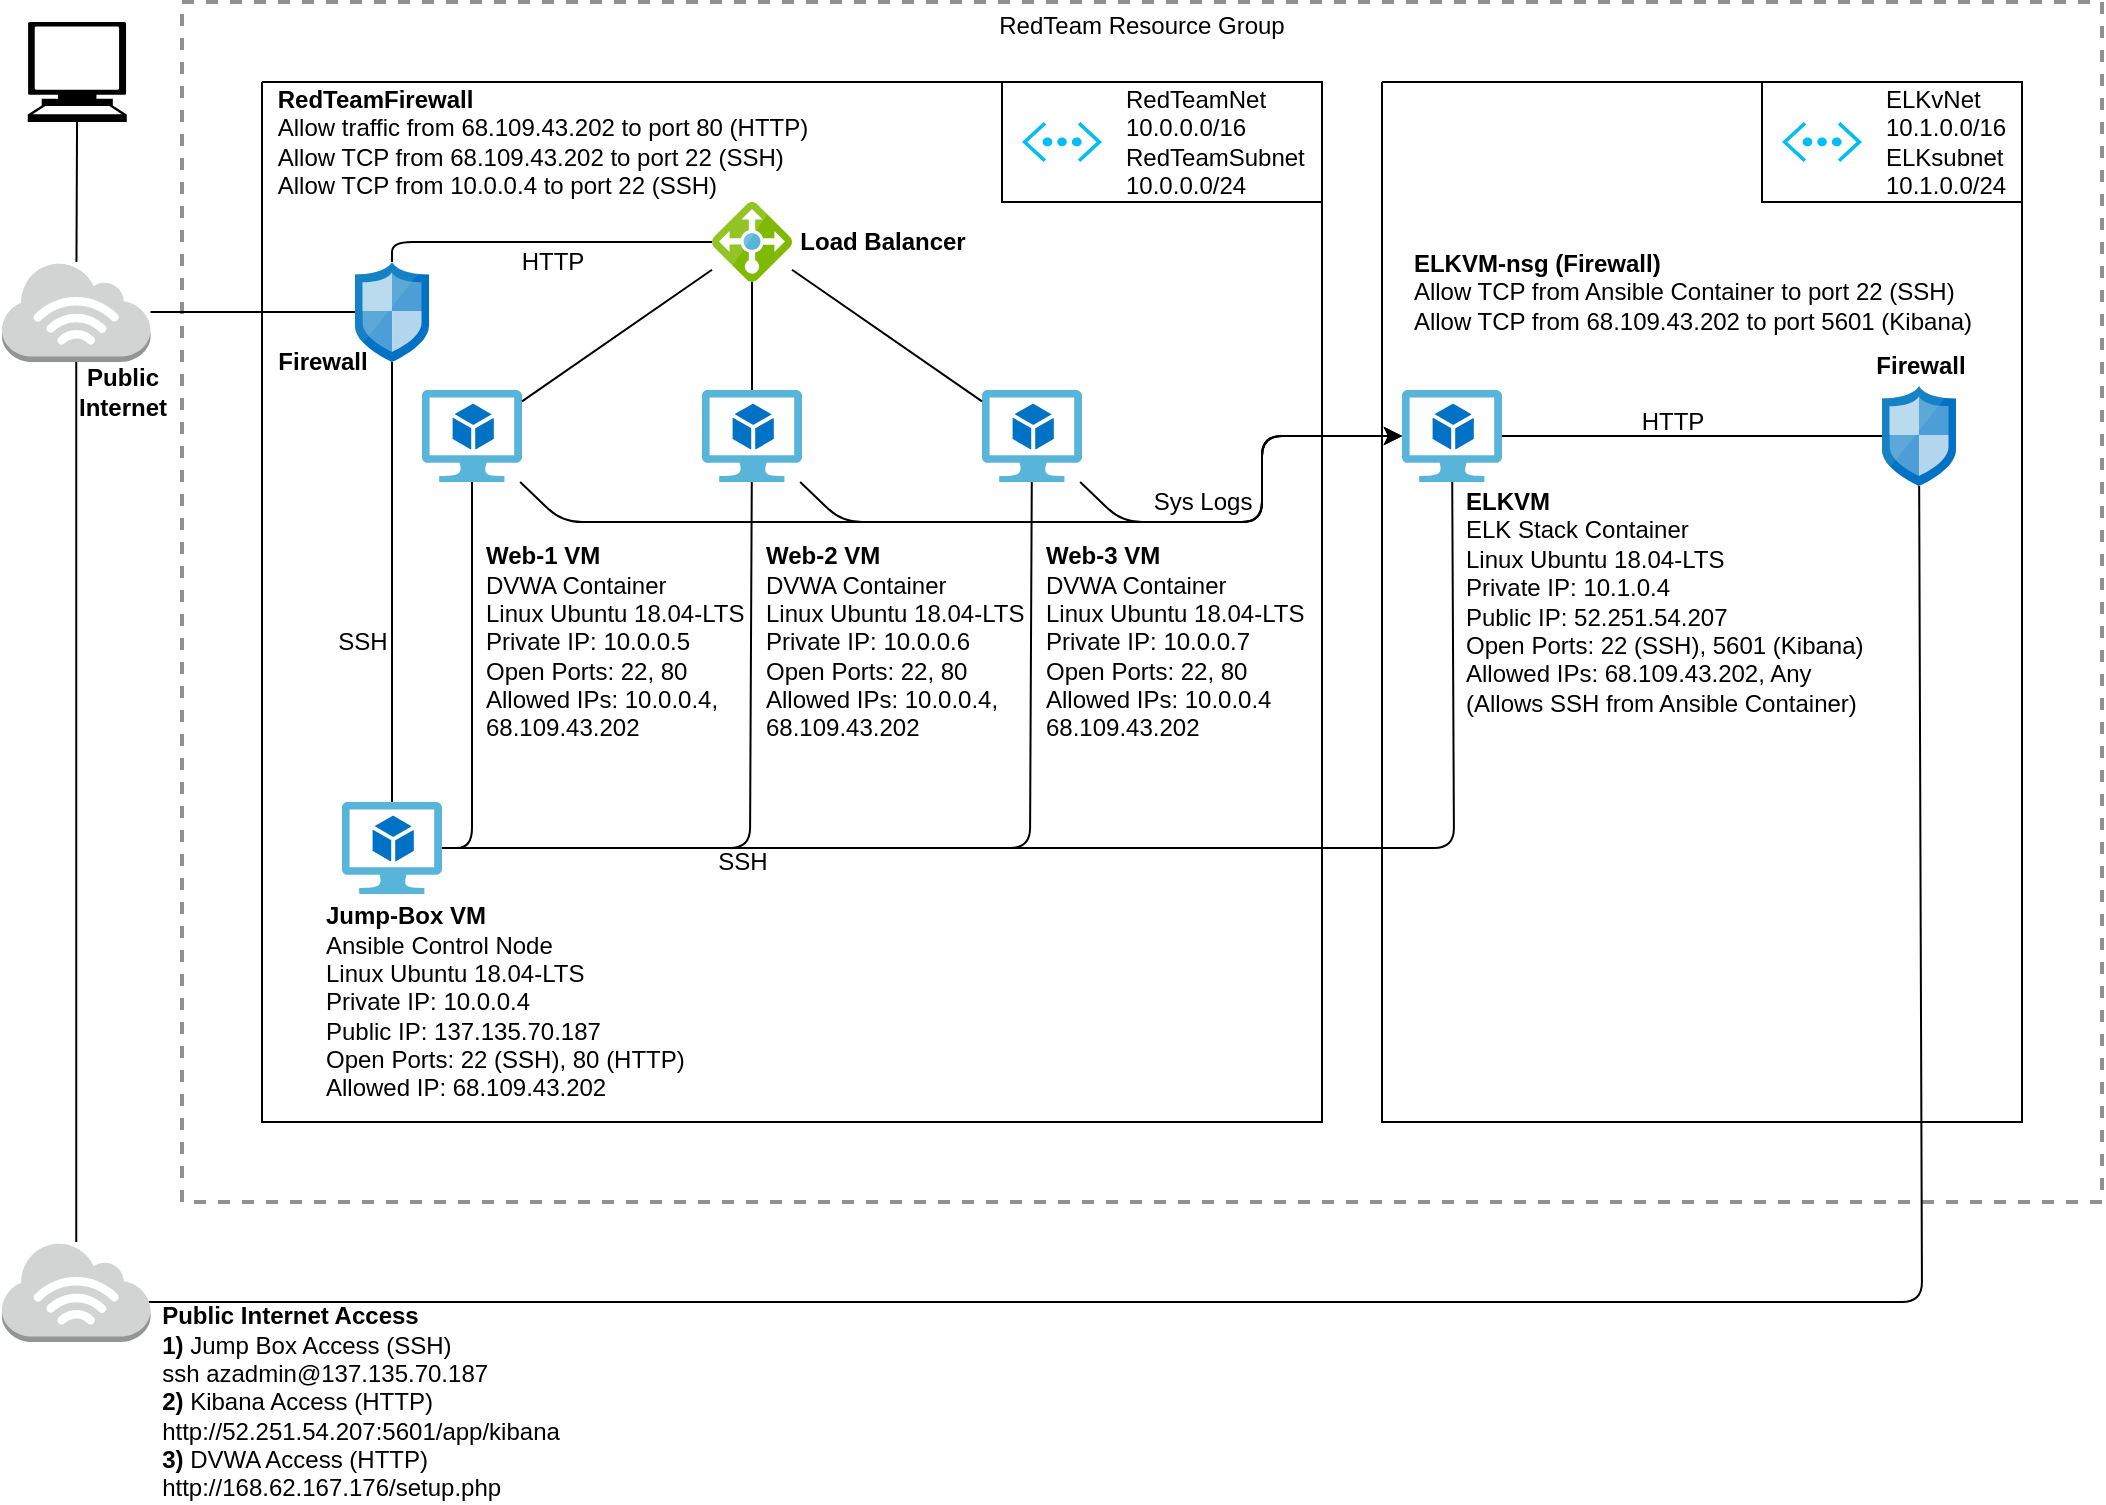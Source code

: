 <mxfile version="14.7.0" type="device"><diagram id="2-i9iZ3i_ScN9-UxwfhD" name="Page-1"><mxGraphModel dx="1918" dy="635" grid="0" gridSize="10" guides="1" tooltips="1" connect="1" arrows="1" fold="1" page="1" pageScale="1" pageWidth="1100" pageHeight="850" math="0" shadow="0"><root><mxCell id="0"/><mxCell id="1" parent="0"/><mxCell id="NzFTrMIxZIC8dfDFikA0-6" value="" style="outlineConnect=0;dashed=0;verticalLabelPosition=bottom;verticalAlign=top;align=center;html=1;shape=mxgraph.aws3.internet_3;fillColor=#D2D3D3;gradientColor=none;" parent="1" vertex="1"><mxGeometry x="30" y="170" width="74.25" height="50" as="geometry"/></mxCell><mxCell id="NzFTrMIxZIC8dfDFikA0-7" value="" style="shape=mxgraph.signs.tech.computer;html=1;pointerEvents=1;fillColor=#000000;strokeColor=none;verticalLabelPosition=bottom;verticalAlign=top;align=center;" parent="1" vertex="1"><mxGeometry x="42.88" y="50" width="49.5" height="50" as="geometry"/></mxCell><mxCell id="NzFTrMIxZIC8dfDFikA0-9" value="RedTeam Resource Group" style="fontStyle=0;verticalAlign=top;align=center;spacingTop=-2;fillColor=none;rounded=0;whiteSpace=wrap;html=1;strokeColor=#919191;strokeWidth=2;dashed=1;container=1;collapsible=0;expand=0;recursiveResize=0;" parent="1" vertex="1"><mxGeometry x="120" y="40" width="960" height="600" as="geometry"/></mxCell><mxCell id="h2SWSbTowbgzhVK2R2Ol-2" value="&lt;div style=&quot;text-align: left&quot;&gt;&lt;b&gt;ELKVM-nsg (Firewall)&lt;/b&gt;&lt;/div&gt;&lt;div style=&quot;text-align: left&quot;&gt;Allow TCP from Ansible Container to port 22 (SSH)&lt;/div&gt;&lt;div style=&quot;text-align: left&quot;&gt;&lt;span&gt;Allow TCP from&amp;nbsp;&lt;/span&gt;&lt;span&gt;68.109.43.202 to port 5601 (Kibana)&lt;/span&gt;&lt;/div&gt;" style="text;html=1;align=center;verticalAlign=middle;resizable=0;points=[];autosize=1;strokeColor=none;" parent="NzFTrMIxZIC8dfDFikA0-9" vertex="1"><mxGeometry x="610" y="120" width="290" height="50" as="geometry"/></mxCell><mxCell id="fjiJF1bAiwHBw4QYhQBN-2" value="&lt;b&gt;Jump-Box VM&lt;br&gt;&lt;/b&gt;Ansible Control Node&lt;br&gt;Linux Ubuntu 18.04-LTS&lt;br&gt;Private IP: 10.0.0.4&lt;br&gt;Public IP: 137.135.70.187&lt;br&gt;Open Ports: 22 (SSH), 80 (HTTP)&lt;br&gt;Allowed IP: 68.109.43.202" style="text;html=1;align=left;verticalAlign=middle;resizable=0;points=[];autosize=1;strokeColor=none;" parent="NzFTrMIxZIC8dfDFikA0-9" vertex="1"><mxGeometry x="70" y="450" width="200" height="100" as="geometry"/></mxCell><mxCell id="NzFTrMIxZIC8dfDFikA0-2" value="" style="aspect=fixed;html=1;points=[];align=center;image;fontSize=12;image=img/lib/mscae/Virtual_Machine_2.svg;" parent="NzFTrMIxZIC8dfDFikA0-9" vertex="1"><mxGeometry x="80" y="400" width="50" height="46" as="geometry"/></mxCell><mxCell id="h2SWSbTowbgzhVK2R2Ol-1" value="&lt;div style=&quot;text-align: left&quot;&gt;&lt;b&gt;RedTeamFirewall&lt;/b&gt;&lt;/div&gt;&lt;div style=&quot;text-align: left&quot;&gt;&lt;span&gt;Allow traffic from&amp;nbsp;&lt;/span&gt;&lt;span&gt;68.109.43.202 to port 80 (HTTP)&lt;/span&gt;&lt;br&gt;&lt;/div&gt;&lt;div style=&quot;text-align: left&quot;&gt;&lt;span&gt;Allow TCP from&amp;nbsp;&lt;/span&gt;&lt;span&gt;68.109.43.202 to port 22 (SSH)&lt;/span&gt;&lt;/div&gt;&lt;div style=&quot;text-align: left&quot;&gt;&lt;div&gt;&lt;span&gt;Allow TCP from 10.0.0.4 to port 22 (SSH)&lt;/span&gt;&lt;/div&gt;&lt;/div&gt;" style="text;html=1;align=center;verticalAlign=middle;resizable=0;points=[];autosize=1;strokeColor=none;" parent="NzFTrMIxZIC8dfDFikA0-9" vertex="1"><mxGeometry x="40" y="40" width="280" height="60" as="geometry"/></mxCell><mxCell id="9mi19MpmrmeMsExCPRIa-11" value="" style="aspect=fixed;html=1;points=[];align=center;image;fontSize=12;image=img/lib/mscae/Virtual_Machine_2.svg;" parent="NzFTrMIxZIC8dfDFikA0-9" vertex="1"><mxGeometry x="610" y="194" width="50" height="46" as="geometry"/></mxCell><mxCell id="9mi19MpmrmeMsExCPRIa-18" value="" style="endArrow=none;html=1;" parent="NzFTrMIxZIC8dfDFikA0-9" source="NzFTrMIxZIC8dfDFikA0-2" target="9mi19MpmrmeMsExCPRIa-11" edge="1"><mxGeometry width="50" height="50" relative="1" as="geometry"><mxPoint x="210" y="250" as="sourcePoint"/><mxPoint x="260" y="200" as="targetPoint"/><Array as="points"><mxPoint x="636" y="423"/></Array></mxGeometry></mxCell><mxCell id="fjiJF1bAiwHBw4QYhQBN-4" value="&lt;b&gt;ELKVM&lt;br&gt;&lt;/b&gt;ELK Stack Container&lt;br&gt;Linux Ubuntu 18.04-LTS&lt;br&gt;Private IP: 10.1.0.4&lt;br&gt;Public IP:&amp;nbsp;52.251.54.207&lt;br&gt;Open Ports: 22 (SSH), 5601 (Kibana)&lt;br&gt;Allowed IPs: 68.109.43.202, Any&lt;br&gt;(Allows SSH from Ansible Container)" style="text;html=1;align=left;verticalAlign=middle;resizable=0;points=[];autosize=1;strokeColor=none;" parent="NzFTrMIxZIC8dfDFikA0-9" vertex="1"><mxGeometry x="640" y="240" width="210" height="120" as="geometry"/></mxCell><mxCell id="9mi19MpmrmeMsExCPRIa-6" value="" style="aspect=fixed;html=1;points=[];align=center;image;fontSize=12;image=img/lib/mscae/Virtual_Machine_2.svg;" parent="NzFTrMIxZIC8dfDFikA0-9" vertex="1"><mxGeometry x="120" y="194" width="50" height="46" as="geometry"/></mxCell><mxCell id="9mi19MpmrmeMsExCPRIa-19" value="" style="endArrow=none;html=1;" parent="NzFTrMIxZIC8dfDFikA0-9" source="NzFTrMIxZIC8dfDFikA0-2" target="9mi19MpmrmeMsExCPRIa-6" edge="1"><mxGeometry width="50" height="50" relative="1" as="geometry"><mxPoint x="260" y="180" as="sourcePoint"/><mxPoint x="310" y="130" as="targetPoint"/><Array as="points"><mxPoint x="145" y="423"/></Array></mxGeometry></mxCell><mxCell id="9mi19MpmrmeMsExCPRIa-7" value="" style="aspect=fixed;html=1;points=[];align=center;image;fontSize=12;image=img/lib/mscae/Virtual_Machine_2.svg;" parent="NzFTrMIxZIC8dfDFikA0-9" vertex="1"><mxGeometry x="260" y="194" width="50" height="46" as="geometry"/></mxCell><mxCell id="9mi19MpmrmeMsExCPRIa-20" value="" style="endArrow=none;html=1;" parent="NzFTrMIxZIC8dfDFikA0-9" source="NzFTrMIxZIC8dfDFikA0-2" target="9mi19MpmrmeMsExCPRIa-7" edge="1"><mxGeometry width="50" height="50" relative="1" as="geometry"><mxPoint x="260" y="180" as="sourcePoint"/><mxPoint x="310" y="130" as="targetPoint"/><Array as="points"><mxPoint x="284" y="423"/></Array></mxGeometry></mxCell><mxCell id="a8-B3yXFu3NnPWNg46t4-10" value="" style="rounded=0;whiteSpace=wrap;html=1;shadow=0;" parent="NzFTrMIxZIC8dfDFikA0-9" vertex="1"><mxGeometry x="410" y="40" width="160" height="60" as="geometry"/></mxCell><mxCell id="h2SWSbTowbgzhVK2R2Ol-8" value="&lt;div&gt;RedTeamNet&lt;/div&gt;&lt;div&gt;10.0.0.0/16&lt;/div&gt;&lt;div&gt;RedTeamSubnet&lt;/div&gt;&lt;div&gt;10.0.0.0/24&lt;/div&gt;" style="text;html=1;align=left;verticalAlign=middle;resizable=0;points=[];autosize=1;strokeColor=none;" parent="NzFTrMIxZIC8dfDFikA0-9" vertex="1"><mxGeometry x="470" y="40" width="100" height="60" as="geometry"/></mxCell><mxCell id="a8-B3yXFu3NnPWNg46t4-12" value="" style="rounded=0;whiteSpace=wrap;html=1;shadow=0;" parent="NzFTrMIxZIC8dfDFikA0-9" vertex="1"><mxGeometry x="790" y="40" width="130" height="60" as="geometry"/></mxCell><mxCell id="h2SWSbTowbgzhVK2R2Ol-7" value="&lt;div&gt;ELKvNet&lt;/div&gt;&lt;div&gt;10.1.0.0/16&lt;/div&gt;&lt;div&gt;ELKsubnet&lt;/div&gt;&lt;div&gt;10.1.0.0/24&lt;/div&gt;" style="text;html=1;align=left;verticalAlign=middle;resizable=0;points=[];autosize=1;strokeColor=none;" parent="NzFTrMIxZIC8dfDFikA0-9" vertex="1"><mxGeometry x="850" y="40" width="80" height="60" as="geometry"/></mxCell><mxCell id="fjiJF1bAiwHBw4QYhQBN-3" value="&lt;b&gt;Web-1 VM&lt;br&gt;&lt;/b&gt;DVWA Container&lt;br&gt;Linux Ubuntu 18.04-LTS&lt;br&gt;Private IP: 10.0.0.5&lt;br&gt;Open Ports: 22, 80&lt;br&gt;Allowed IPs: 10.0.0.4,&lt;br&gt;68.109.43.202" style="text;html=1;align=left;verticalAlign=middle;resizable=0;points=[];autosize=1;strokeColor=none;" parent="NzFTrMIxZIC8dfDFikA0-9" vertex="1"><mxGeometry x="150" y="270" width="140" height="100" as="geometry"/></mxCell><mxCell id="a8-B3yXFu3NnPWNg46t4-23" value="" style="endArrow=classic;html=1;" parent="NzFTrMIxZIC8dfDFikA0-9" source="9mi19MpmrmeMsExCPRIa-6" target="9mi19MpmrmeMsExCPRIa-11" edge="1"><mxGeometry width="50" height="50" relative="1" as="geometry"><mxPoint x="790" y="350" as="sourcePoint"/><mxPoint x="840" y="300" as="targetPoint"/><Array as="points"><mxPoint x="190" y="260"/><mxPoint x="540" y="260"/><mxPoint x="540" y="217"/></Array></mxGeometry></mxCell><mxCell id="a8-B3yXFu3NnPWNg46t4-24" value="" style="endArrow=classic;html=1;" parent="NzFTrMIxZIC8dfDFikA0-9" source="9mi19MpmrmeMsExCPRIa-7" target="9mi19MpmrmeMsExCPRIa-11" edge="1"><mxGeometry width="50" height="50" relative="1" as="geometry"><mxPoint x="790" y="350" as="sourcePoint"/><mxPoint x="840" y="300" as="targetPoint"/><Array as="points"><mxPoint x="330" y="260"/><mxPoint x="540" y="260"/><mxPoint x="540" y="217"/></Array></mxGeometry></mxCell><mxCell id="a8-B3yXFu3NnPWNg46t4-26" value="Sys Logs" style="text;html=1;align=center;verticalAlign=middle;resizable=0;points=[];autosize=1;strokeColor=none;" parent="NzFTrMIxZIC8dfDFikA0-9" vertex="1"><mxGeometry x="480" y="240" width="60" height="20" as="geometry"/></mxCell><mxCell id="fjiJF1bAiwHBw4QYhQBN-5" value="&lt;b&gt;Web-2 VM&lt;br&gt;&lt;/b&gt;DVWA Container&lt;br&gt;Linux Ubuntu 18.04-LTS&lt;br&gt;Private IP: 10.0.0.6&lt;br&gt;Open Ports: 22, 80&lt;br&gt;Allowed IPs: 10.0.0.4,&lt;br&gt;68.109.43.202" style="text;html=1;align=left;verticalAlign=middle;resizable=0;points=[];autosize=1;strokeColor=none;" parent="NzFTrMIxZIC8dfDFikA0-9" vertex="1"><mxGeometry x="290" y="270" width="140" height="100" as="geometry"/></mxCell><mxCell id="rxrxPjwekxT3qCK51eqC-1" value="&lt;b&gt;Load Balancer&lt;/b&gt;" style="text;html=1;align=center;verticalAlign=middle;resizable=0;points=[];autosize=1;strokeColor=none;" vertex="1" parent="NzFTrMIxZIC8dfDFikA0-9"><mxGeometry x="300" y="110" width="100" height="20" as="geometry"/></mxCell><mxCell id="9mi19MpmrmeMsExCPRIa-2" value="" style="swimlane;startSize=0;" parent="1" vertex="1"><mxGeometry x="720" y="80" width="320" height="520" as="geometry"/></mxCell><mxCell id="9mi19MpmrmeMsExCPRIa-10" value="" style="aspect=fixed;html=1;points=[];align=center;image;fontSize=12;image=img/lib/mscae/Network_Security_Groups_Classic.svg;" parent="9mi19MpmrmeMsExCPRIa-2" vertex="1"><mxGeometry x="250" y="152" width="37" height="50" as="geometry"/></mxCell><mxCell id="a8-B3yXFu3NnPWNg46t4-4" value="&lt;b&gt;Firewall&lt;/b&gt;" style="text;html=1;align=center;verticalAlign=middle;resizable=0;points=[];autosize=1;strokeColor=none;" parent="9mi19MpmrmeMsExCPRIa-2" vertex="1"><mxGeometry x="238.5" y="132" width="60" height="20" as="geometry"/></mxCell><mxCell id="NzFTrMIxZIC8dfDFikA0-8" value="" style="verticalLabelPosition=bottom;html=1;verticalAlign=top;align=center;strokeColor=none;fillColor=#00BEF2;shape=mxgraph.azure.virtual_network;pointerEvents=1;" parent="9mi19MpmrmeMsExCPRIa-2" vertex="1"><mxGeometry x="200" y="20" width="40" height="20" as="geometry"/></mxCell><mxCell id="a8-B3yXFu3NnPWNg46t4-16" value="HTTP" style="text;html=1;align=center;verticalAlign=middle;resizable=0;points=[];autosize=1;strokeColor=none;" parent="9mi19MpmrmeMsExCPRIa-2" vertex="1"><mxGeometry x="120" y="160" width="50" height="20" as="geometry"/></mxCell><mxCell id="9mi19MpmrmeMsExCPRIa-8" value="" style="swimlane;startSize=0;" parent="1" vertex="1"><mxGeometry x="160" y="80" width="530" height="520" as="geometry"/></mxCell><mxCell id="NzFTrMIxZIC8dfDFikA0-3" value="" style="aspect=fixed;html=1;points=[];align=center;image;fontSize=12;image=img/lib/mscae/Network_Security_Groups_Classic.svg;" parent="9mi19MpmrmeMsExCPRIa-8" vertex="1"><mxGeometry x="46.5" y="90" width="37" height="50" as="geometry"/></mxCell><mxCell id="9mi19MpmrmeMsExCPRIa-5" value="" style="aspect=fixed;html=1;points=[];align=center;image;fontSize=12;image=img/lib/mscae/Virtual_Machine_2.svg;" parent="9mi19MpmrmeMsExCPRIa-8" vertex="1"><mxGeometry x="360" y="154" width="50" height="46" as="geometry"/></mxCell><mxCell id="a8-B3yXFu3NnPWNg46t4-5" value="&lt;b&gt;Firewall&lt;/b&gt;" style="text;html=1;align=center;verticalAlign=middle;resizable=0;points=[];autosize=1;strokeColor=none;" parent="9mi19MpmrmeMsExCPRIa-8" vertex="1"><mxGeometry y="130" width="60" height="20" as="geometry"/></mxCell><mxCell id="a8-B3yXFu3NnPWNg46t4-14" value="SSH" style="text;html=1;align=center;verticalAlign=middle;resizable=0;points=[];autosize=1;strokeColor=none;" parent="9mi19MpmrmeMsExCPRIa-8" vertex="1"><mxGeometry x="30" y="270" width="40" height="20" as="geometry"/></mxCell><mxCell id="a8-B3yXFu3NnPWNg46t4-18" value="HTTP" style="text;html=1;align=center;verticalAlign=middle;resizable=0;points=[];autosize=1;strokeColor=none;" parent="9mi19MpmrmeMsExCPRIa-8" vertex="1"><mxGeometry x="120" y="80" width="50" height="20" as="geometry"/></mxCell><mxCell id="fjiJF1bAiwHBw4QYhQBN-6" value="&lt;b&gt;Web-3 VM&lt;br&gt;&lt;/b&gt;DVWA Container&lt;br&gt;Linux Ubuntu 18.04-LTS&lt;br&gt;Private IP: 10.0.0.7&lt;br&gt;Open Ports: 22, 80&lt;br&gt;Allowed IPs: 10.0.0.4&lt;br&gt;68.109.43.202" style="text;html=1;align=left;verticalAlign=middle;resizable=0;points=[];autosize=1;strokeColor=none;" parent="9mi19MpmrmeMsExCPRIa-8" vertex="1"><mxGeometry x="390" y="230" width="140" height="100" as="geometry"/></mxCell><mxCell id="NzFTrMIxZIC8dfDFikA0-4" value="" style="aspect=fixed;html=1;points=[];align=center;image;fontSize=12;image=img/lib/mscae/Load_Balancer_feature.svg;" parent="9mi19MpmrmeMsExCPRIa-8" vertex="1"><mxGeometry x="225" y="60" width="40" height="40" as="geometry"/></mxCell><mxCell id="9mi19MpmrmeMsExCPRIa-22" value="" style="endArrow=none;html=1;" parent="9mi19MpmrmeMsExCPRIa-8" source="NzFTrMIxZIC8dfDFikA0-3" target="NzFTrMIxZIC8dfDFikA0-4" edge="1"><mxGeometry width="50" height="50" relative="1" as="geometry"><mxPoint x="240" y="160" as="sourcePoint"/><mxPoint x="290" y="110" as="targetPoint"/><Array as="points"><mxPoint x="65" y="80"/></Array></mxGeometry></mxCell><mxCell id="9mi19MpmrmeMsExCPRIa-25" value="" style="endArrow=none;html=1;" parent="9mi19MpmrmeMsExCPRIa-8" source="NzFTrMIxZIC8dfDFikA0-4" target="9mi19MpmrmeMsExCPRIa-5" edge="1"><mxGeometry width="50" height="50" relative="1" as="geometry"><mxPoint x="240" y="160" as="sourcePoint"/><mxPoint x="290" y="110" as="targetPoint"/></mxGeometry></mxCell><mxCell id="9mi19MpmrmeMsExCPRIa-15" value="" style="endArrow=none;html=1;" parent="1" source="NzFTrMIxZIC8dfDFikA0-3" target="NzFTrMIxZIC8dfDFikA0-6" edge="1"><mxGeometry width="50" height="50" relative="1" as="geometry"><mxPoint x="30" y="260" as="sourcePoint"/><mxPoint x="80" y="210" as="targetPoint"/></mxGeometry></mxCell><mxCell id="9mi19MpmrmeMsExCPRIa-31" value="" style="endArrow=none;html=1;" parent="1" source="NzFTrMIxZIC8dfDFikA0-6" target="NzFTrMIxZIC8dfDFikA0-7" edge="1"><mxGeometry width="50" height="50" relative="1" as="geometry"><mxPoint x="380" y="220" as="sourcePoint"/><mxPoint x="430" y="170" as="targetPoint"/></mxGeometry></mxCell><mxCell id="9mi19MpmrmeMsExCPRIa-32" value="" style="endArrow=none;html=1;startArrow=none;" parent="1" source="a8-B3yXFu3NnPWNg46t4-29" target="9mi19MpmrmeMsExCPRIa-10" edge="1"><mxGeometry width="50" height="50" relative="1" as="geometry"><mxPoint x="305" y="310" as="sourcePoint"/><mxPoint x="355" y="260" as="targetPoint"/><Array as="points"><mxPoint x="67" y="690"/><mxPoint x="990" y="690"/></Array></mxGeometry></mxCell><mxCell id="h2SWSbTowbgzhVK2R2Ol-3" value="&lt;div style=&quot;text-align: left&quot;&gt;&lt;span&gt;&lt;b&gt;Public Internet Access&lt;/b&gt;&lt;/span&gt;&lt;/div&gt;&lt;div style=&quot;text-align: left&quot;&gt;&lt;b&gt;1)&lt;/b&gt; Jump Box Access (SSH)&lt;/div&gt;&lt;div style=&quot;text-align: left&quot;&gt;&lt;span&gt;ssh azadmin@137.135.70.187&lt;/span&gt;&lt;/div&gt;&lt;div style=&quot;text-align: left&quot;&gt;&lt;b&gt;2)&lt;/b&gt; Kibana Access (HTTP)&lt;/div&gt;&lt;div style=&quot;text-align: left&quot;&gt;&lt;span&gt;http://52.251.54.207:5601/app/kibana&lt;br&gt;&lt;/span&gt;&lt;/div&gt;&lt;div style=&quot;text-align: left&quot;&gt;&lt;b&gt;3) &lt;/b&gt;DVWA Access (HTTP)&lt;/div&gt;&lt;div style=&quot;text-align: left&quot;&gt;&lt;span&gt;http://168.62.167.176/setup.php&lt;br&gt;&lt;/span&gt;&lt;/div&gt;" style="text;html=1;align=center;verticalAlign=middle;resizable=0;points=[];autosize=1;strokeColor=none;" parent="1" vertex="1"><mxGeometry x="104.25" y="690" width="210" height="100" as="geometry"/></mxCell><mxCell id="9mi19MpmrmeMsExCPRIa-17" value="" style="endArrow=none;html=1;" parent="1" source="NzFTrMIxZIC8dfDFikA0-2" target="NzFTrMIxZIC8dfDFikA0-3" edge="1"><mxGeometry width="50" height="50" relative="1" as="geometry"><mxPoint x="320" y="270" as="sourcePoint"/><mxPoint x="370" y="220" as="targetPoint"/></mxGeometry></mxCell><mxCell id="9mi19MpmrmeMsExCPRIa-21" value="" style="endArrow=none;html=1;" parent="1" source="NzFTrMIxZIC8dfDFikA0-2" target="9mi19MpmrmeMsExCPRIa-5" edge="1"><mxGeometry width="50" height="50" relative="1" as="geometry"><mxPoint x="380" y="220" as="sourcePoint"/><mxPoint x="430" y="170" as="targetPoint"/><Array as="points"><mxPoint x="544" y="463"/></Array></mxGeometry></mxCell><mxCell id="9mi19MpmrmeMsExCPRIa-26" value="" style="endArrow=none;html=1;" parent="1" source="9mi19MpmrmeMsExCPRIa-10" target="9mi19MpmrmeMsExCPRIa-11" edge="1"><mxGeometry width="50" height="50" relative="1" as="geometry"><mxPoint x="480" y="240" as="sourcePoint"/><mxPoint x="530" y="190" as="targetPoint"/><Array as="points"/></mxGeometry></mxCell><mxCell id="a8-B3yXFu3NnPWNg46t4-13" value="" style="verticalLabelPosition=bottom;html=1;verticalAlign=top;align=center;strokeColor=none;fillColor=#00BEF2;shape=mxgraph.azure.virtual_network;pointerEvents=1;" parent="1" vertex="1"><mxGeometry x="540" y="100" width="40" height="20" as="geometry"/></mxCell><mxCell id="a8-B3yXFu3NnPWNg46t4-15" value="SSH" style="text;html=1;align=center;verticalAlign=middle;resizable=0;points=[];autosize=1;strokeColor=none;" parent="1" vertex="1"><mxGeometry x="380" y="460" width="40" height="20" as="geometry"/></mxCell><mxCell id="a8-B3yXFu3NnPWNg46t4-25" value="" style="endArrow=classic;html=1;" parent="1" source="9mi19MpmrmeMsExCPRIa-5" target="9mi19MpmrmeMsExCPRIa-11" edge="1"><mxGeometry width="50" height="50" relative="1" as="geometry"><mxPoint x="910" y="390" as="sourcePoint"/><mxPoint x="960" y="340" as="targetPoint"/><Array as="points"><mxPoint x="590" y="300"/><mxPoint x="660" y="300"/><mxPoint x="660" y="257"/></Array></mxGeometry></mxCell><mxCell id="a8-B3yXFu3NnPWNg46t4-28" value="&lt;b&gt;Public&lt;br&gt;Internet&lt;/b&gt;" style="text;html=1;align=center;verticalAlign=middle;resizable=0;points=[];autosize=1;strokeColor=none;" parent="1" vertex="1"><mxGeometry x="60" y="220" width="60" height="30" as="geometry"/></mxCell><mxCell id="a8-B3yXFu3NnPWNg46t4-29" value="" style="outlineConnect=0;dashed=0;verticalLabelPosition=bottom;verticalAlign=top;align=center;html=1;shape=mxgraph.aws3.internet_3;fillColor=#D2D3D3;gradientColor=none;" parent="1" vertex="1"><mxGeometry x="30" y="660" width="74.25" height="50" as="geometry"/></mxCell><mxCell id="a8-B3yXFu3NnPWNg46t4-30" value="" style="endArrow=none;html=1;" parent="1" source="NzFTrMIxZIC8dfDFikA0-6" target="a8-B3yXFu3NnPWNg46t4-29" edge="1"><mxGeometry width="50" height="50" relative="1" as="geometry"><mxPoint x="67.119" y="220" as="sourcePoint"/><mxPoint x="988.587" y="282" as="targetPoint"/><Array as="points"/></mxGeometry></mxCell><mxCell id="9mi19MpmrmeMsExCPRIa-24" value="" style="endArrow=none;html=1;" parent="1" source="9mi19MpmrmeMsExCPRIa-7" target="NzFTrMIxZIC8dfDFikA0-4" edge="1"><mxGeometry width="50" height="50" relative="1" as="geometry"><mxPoint x="400" y="240" as="sourcePoint"/><mxPoint x="450" y="190" as="targetPoint"/></mxGeometry></mxCell><mxCell id="9mi19MpmrmeMsExCPRIa-23" value="" style="endArrow=none;html=1;" parent="1" source="9mi19MpmrmeMsExCPRIa-6" target="NzFTrMIxZIC8dfDFikA0-4" edge="1"><mxGeometry width="50" height="50" relative="1" as="geometry"><mxPoint x="380" y="220" as="sourcePoint"/><mxPoint x="430" y="170" as="targetPoint"/></mxGeometry></mxCell></root></mxGraphModel></diagram></mxfile>